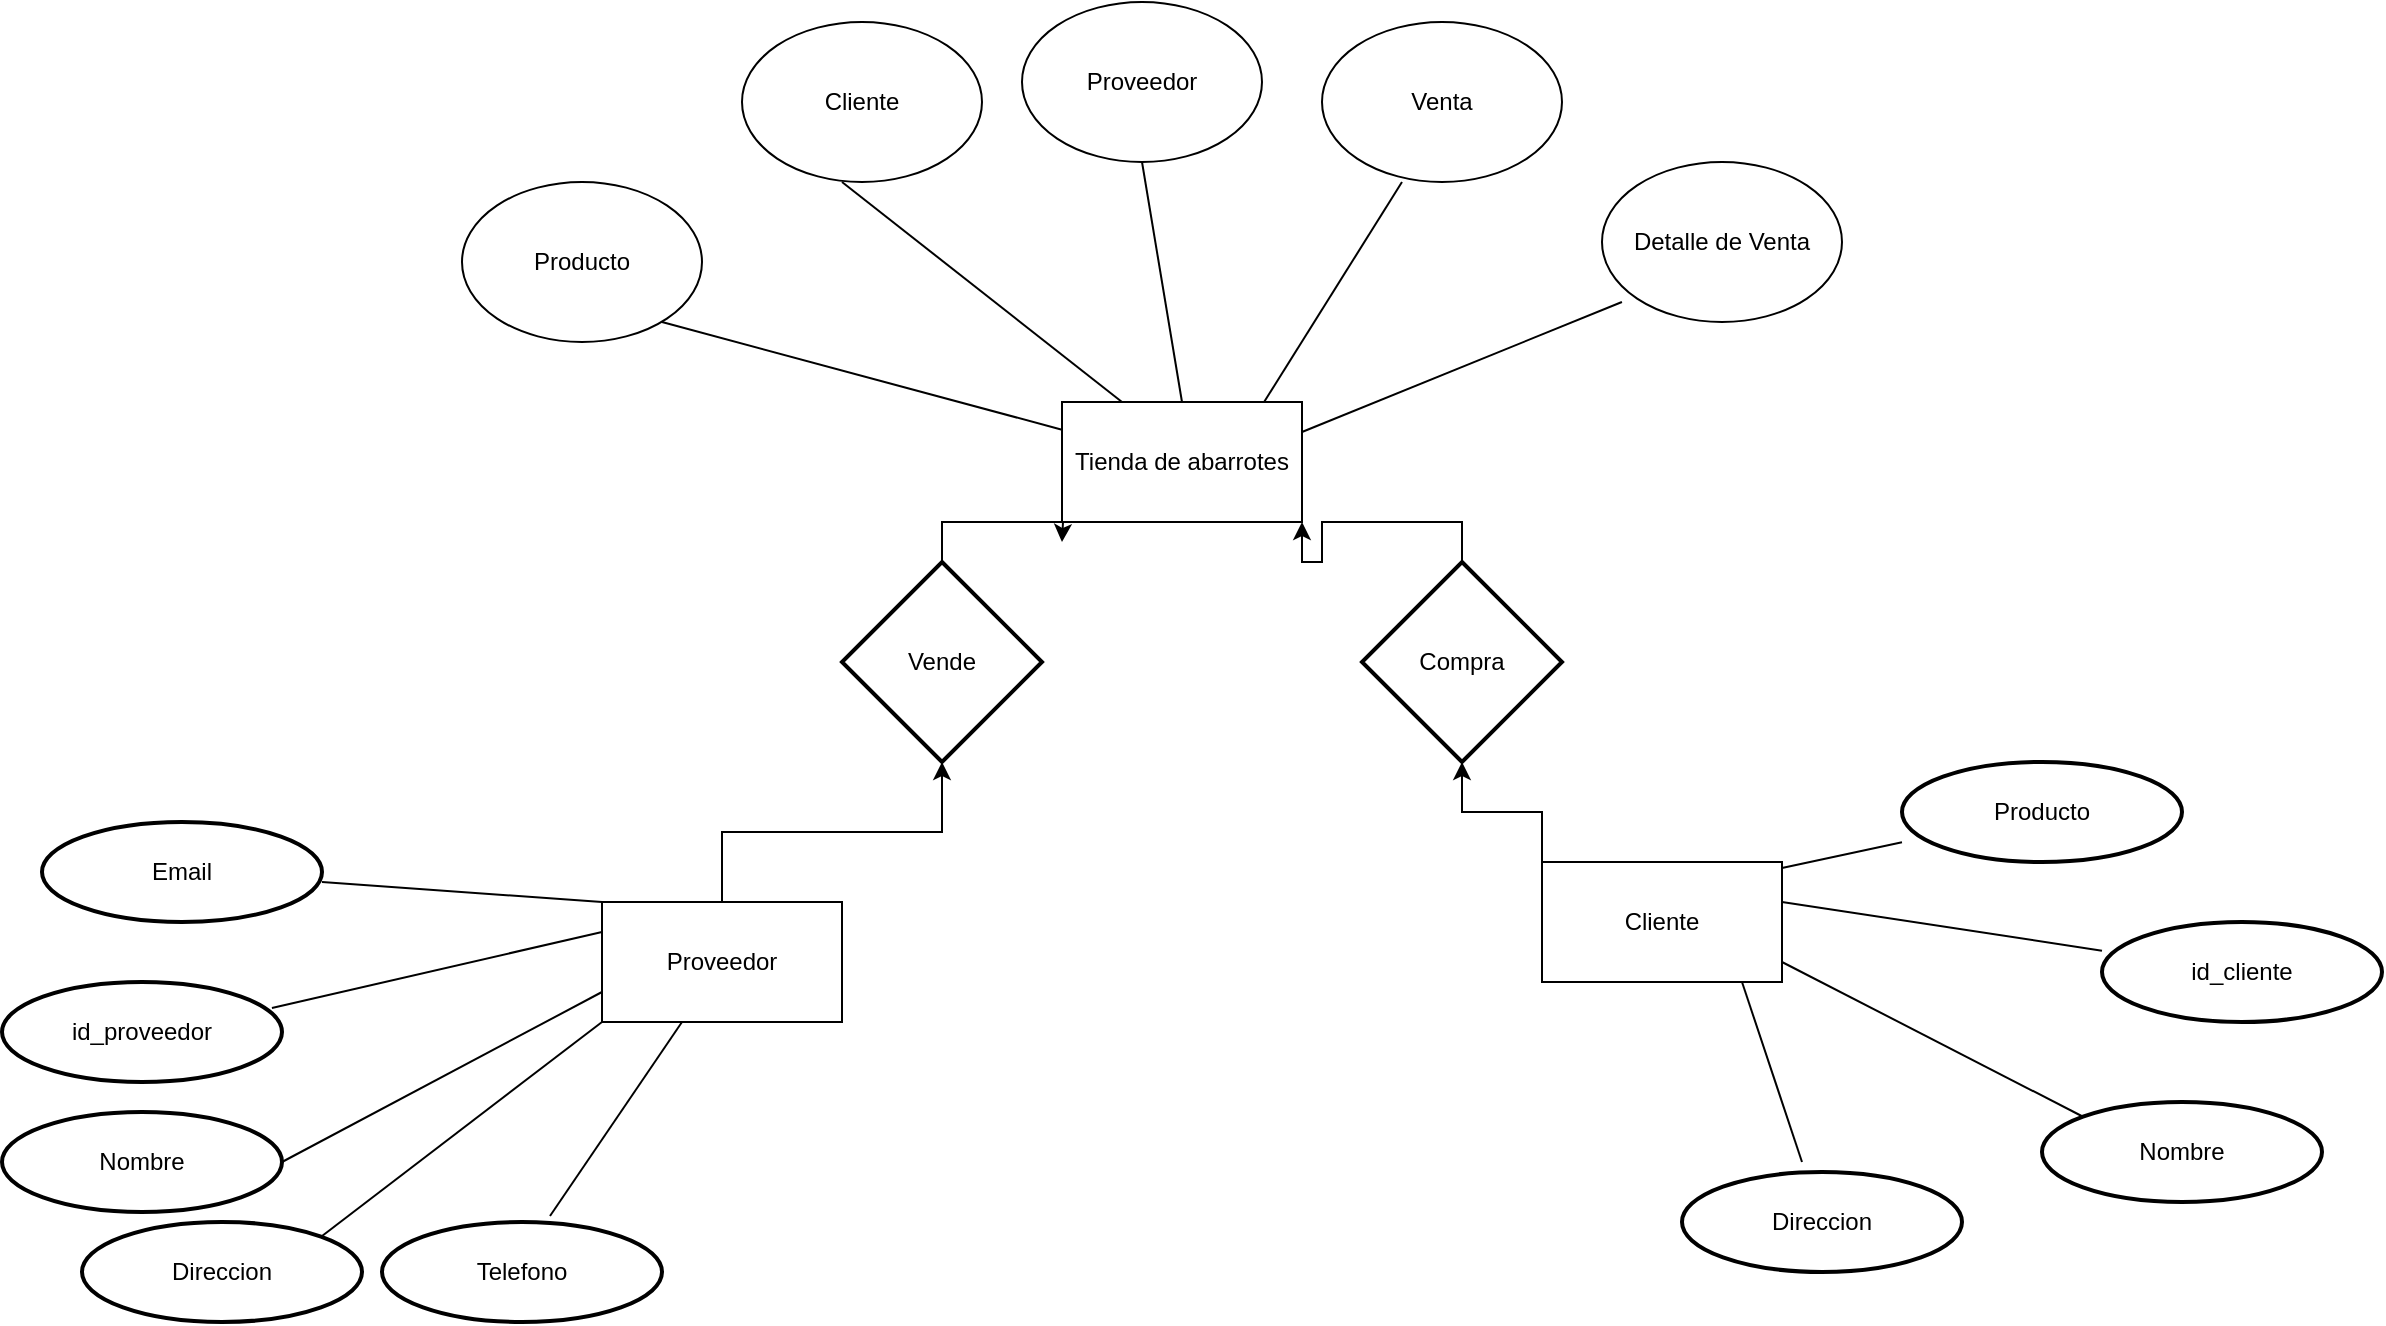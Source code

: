 <mxfile version="23.1.5" type="device">
  <diagram name="Página-1" id="6X5oJjc_eYNXYKUeGqlE">
    <mxGraphModel dx="2088" dy="817" grid="1" gridSize="10" guides="1" tooltips="1" connect="1" arrows="1" fold="1" page="1" pageScale="1" pageWidth="827" pageHeight="1169" math="0" shadow="0">
      <root>
        <mxCell id="0" />
        <mxCell id="1" parent="0" />
        <mxCell id="h-8yNN9zocmhx1JUEkoD-1" value="Tienda de abarrotes" style="rounded=0;whiteSpace=wrap;html=1;" vertex="1" parent="1">
          <mxGeometry x="400" y="230" width="120" height="60" as="geometry" />
        </mxCell>
        <mxCell id="h-8yNN9zocmhx1JUEkoD-2" value="Producto" style="ellipse;whiteSpace=wrap;html=1;container=1;" vertex="1" parent="1">
          <mxGeometry x="100" y="120" width="120" height="80" as="geometry" />
        </mxCell>
        <mxCell id="h-8yNN9zocmhx1JUEkoD-3" value="Cliente" style="ellipse;whiteSpace=wrap;html=1;" vertex="1" parent="1">
          <mxGeometry x="240" y="40" width="120" height="80" as="geometry" />
        </mxCell>
        <mxCell id="h-8yNN9zocmhx1JUEkoD-4" value="Proveedor" style="ellipse;whiteSpace=wrap;html=1;" vertex="1" parent="1">
          <mxGeometry x="380" y="30" width="120" height="80" as="geometry" />
        </mxCell>
        <mxCell id="h-8yNN9zocmhx1JUEkoD-5" value="Venta" style="ellipse;whiteSpace=wrap;html=1;" vertex="1" parent="1">
          <mxGeometry x="530" y="40" width="120" height="80" as="geometry" />
        </mxCell>
        <mxCell id="h-8yNN9zocmhx1JUEkoD-6" value="Detalle de Venta" style="ellipse;whiteSpace=wrap;html=1;" vertex="1" parent="1">
          <mxGeometry x="670" y="110" width="120" height="80" as="geometry" />
        </mxCell>
        <mxCell id="h-8yNN9zocmhx1JUEkoD-13" value="" style="endArrow=none;html=1;rounded=0;" edge="1" parent="1" target="h-8yNN9zocmhx1JUEkoD-1">
          <mxGeometry width="50" height="50" relative="1" as="geometry">
            <mxPoint x="200" y="190" as="sourcePoint" />
            <mxPoint x="250" y="140" as="targetPoint" />
          </mxGeometry>
        </mxCell>
        <mxCell id="h-8yNN9zocmhx1JUEkoD-14" value="" style="endArrow=none;html=1;rounded=0;entryX=0.25;entryY=0;entryDx=0;entryDy=0;" edge="1" parent="1" target="h-8yNN9zocmhx1JUEkoD-1">
          <mxGeometry width="50" height="50" relative="1" as="geometry">
            <mxPoint x="290" y="120" as="sourcePoint" />
            <mxPoint x="490" y="174" as="targetPoint" />
          </mxGeometry>
        </mxCell>
        <mxCell id="h-8yNN9zocmhx1JUEkoD-15" value="" style="endArrow=none;html=1;rounded=0;entryX=0.5;entryY=0;entryDx=0;entryDy=0;exitX=0.5;exitY=1;exitDx=0;exitDy=0;" edge="1" parent="1" source="h-8yNN9zocmhx1JUEkoD-4" target="h-8yNN9zocmhx1JUEkoD-1">
          <mxGeometry width="50" height="50" relative="1" as="geometry">
            <mxPoint x="430" y="110" as="sourcePoint" />
            <mxPoint x="570" y="220" as="targetPoint" />
          </mxGeometry>
        </mxCell>
        <mxCell id="h-8yNN9zocmhx1JUEkoD-16" value="" style="endArrow=none;html=1;rounded=0;entryX=0.842;entryY=0;entryDx=0;entryDy=0;entryPerimeter=0;" edge="1" parent="1" target="h-8yNN9zocmhx1JUEkoD-1">
          <mxGeometry width="50" height="50" relative="1" as="geometry">
            <mxPoint x="570" y="120" as="sourcePoint" />
            <mxPoint x="710" y="230" as="targetPoint" />
          </mxGeometry>
        </mxCell>
        <mxCell id="h-8yNN9zocmhx1JUEkoD-17" value="" style="endArrow=none;html=1;rounded=0;entryX=1;entryY=0.25;entryDx=0;entryDy=0;exitX=0.083;exitY=0.875;exitDx=0;exitDy=0;exitPerimeter=0;" edge="1" parent="1" source="h-8yNN9zocmhx1JUEkoD-6" target="h-8yNN9zocmhx1JUEkoD-1">
          <mxGeometry width="50" height="50" relative="1" as="geometry">
            <mxPoint x="570" y="200" as="sourcePoint" />
            <mxPoint x="710" y="310" as="targetPoint" />
          </mxGeometry>
        </mxCell>
        <mxCell id="h-8yNN9zocmhx1JUEkoD-21" style="edgeStyle=orthogonalEdgeStyle;rounded=0;orthogonalLoop=1;jettySize=auto;html=1;exitX=0.5;exitY=0;exitDx=0;exitDy=0;exitPerimeter=0;" edge="1" parent="1" source="h-8yNN9zocmhx1JUEkoD-18">
          <mxGeometry relative="1" as="geometry">
            <mxPoint x="400" y="300" as="targetPoint" />
          </mxGeometry>
        </mxCell>
        <mxCell id="h-8yNN9zocmhx1JUEkoD-18" value="Vende" style="strokeWidth=2;html=1;shape=mxgraph.flowchart.decision;whiteSpace=wrap;" vertex="1" parent="1">
          <mxGeometry x="290" y="310" width="100" height="100" as="geometry" />
        </mxCell>
        <mxCell id="h-8yNN9zocmhx1JUEkoD-22" value="id_cliente" style="strokeWidth=2;html=1;shape=mxgraph.flowchart.start_1;whiteSpace=wrap;" vertex="1" parent="1">
          <mxGeometry x="920" y="490" width="140" height="50" as="geometry" />
        </mxCell>
        <mxCell id="h-8yNN9zocmhx1JUEkoD-23" style="edgeStyle=orthogonalEdgeStyle;rounded=0;orthogonalLoop=1;jettySize=auto;html=1;exitX=0.5;exitY=1;exitDx=0;exitDy=0;exitPerimeter=0;" edge="1" parent="1" source="h-8yNN9zocmhx1JUEkoD-22" target="h-8yNN9zocmhx1JUEkoD-22">
          <mxGeometry relative="1" as="geometry" />
        </mxCell>
        <mxCell id="h-8yNN9zocmhx1JUEkoD-26" value="Nombre" style="strokeWidth=2;html=1;shape=mxgraph.flowchart.start_1;whiteSpace=wrap;" vertex="1" parent="1">
          <mxGeometry x="890" y="580" width="140" height="50" as="geometry" />
        </mxCell>
        <mxCell id="h-8yNN9zocmhx1JUEkoD-27" value="Direccion" style="strokeWidth=2;html=1;shape=mxgraph.flowchart.start_1;whiteSpace=wrap;" vertex="1" parent="1">
          <mxGeometry x="710" y="615" width="140" height="50" as="geometry" />
        </mxCell>
        <mxCell id="h-8yNN9zocmhx1JUEkoD-28" value="Producto" style="strokeWidth=2;html=1;shape=mxgraph.flowchart.start_1;whiteSpace=wrap;" vertex="1" parent="1">
          <mxGeometry x="820" y="410" width="140" height="50" as="geometry" />
        </mxCell>
        <mxCell id="h-8yNN9zocmhx1JUEkoD-42" style="edgeStyle=orthogonalEdgeStyle;rounded=0;orthogonalLoop=1;jettySize=auto;html=1;exitX=0.5;exitY=0;exitDx=0;exitDy=0;exitPerimeter=0;entryX=1;entryY=1;entryDx=0;entryDy=0;" edge="1" parent="1" source="h-8yNN9zocmhx1JUEkoD-29" target="h-8yNN9zocmhx1JUEkoD-1">
          <mxGeometry relative="1" as="geometry" />
        </mxCell>
        <mxCell id="h-8yNN9zocmhx1JUEkoD-29" value="Compra" style="strokeWidth=2;html=1;shape=mxgraph.flowchart.decision;whiteSpace=wrap;" vertex="1" parent="1">
          <mxGeometry x="550" y="310" width="100" height="100" as="geometry" />
        </mxCell>
        <mxCell id="h-8yNN9zocmhx1JUEkoD-30" style="edgeStyle=orthogonalEdgeStyle;rounded=0;orthogonalLoop=1;jettySize=auto;html=1;exitX=0.5;exitY=1;exitDx=0;exitDy=0;" edge="1" parent="1">
          <mxGeometry relative="1" as="geometry">
            <mxPoint x="280" y="550" as="sourcePoint" />
            <mxPoint x="280" y="550" as="targetPoint" />
          </mxGeometry>
        </mxCell>
        <mxCell id="h-8yNN9zocmhx1JUEkoD-31" value="Cliente" style="rounded=0;whiteSpace=wrap;html=1;" vertex="1" parent="1">
          <mxGeometry x="640" y="460" width="120" height="60" as="geometry" />
        </mxCell>
        <mxCell id="h-8yNN9zocmhx1JUEkoD-33" style="edgeStyle=orthogonalEdgeStyle;rounded=0;orthogonalLoop=1;jettySize=auto;html=1;exitX=0.5;exitY=0;exitDx=0;exitDy=0;" edge="1" parent="1" source="h-8yNN9zocmhx1JUEkoD-32" target="h-8yNN9zocmhx1JUEkoD-18">
          <mxGeometry relative="1" as="geometry" />
        </mxCell>
        <mxCell id="h-8yNN9zocmhx1JUEkoD-32" value="Proveedor" style="rounded=0;whiteSpace=wrap;html=1;" vertex="1" parent="1">
          <mxGeometry x="170" y="480" width="120" height="60" as="geometry" />
        </mxCell>
        <mxCell id="h-8yNN9zocmhx1JUEkoD-34" style="edgeStyle=orthogonalEdgeStyle;rounded=0;orthogonalLoop=1;jettySize=auto;html=1;exitX=0;exitY=0;exitDx=0;exitDy=0;entryX=0.5;entryY=1;entryDx=0;entryDy=0;entryPerimeter=0;" edge="1" parent="1" source="h-8yNN9zocmhx1JUEkoD-31" target="h-8yNN9zocmhx1JUEkoD-29">
          <mxGeometry relative="1" as="geometry" />
        </mxCell>
        <mxCell id="h-8yNN9zocmhx1JUEkoD-36" value="" style="endArrow=none;html=1;rounded=0;" edge="1" parent="1">
          <mxGeometry width="50" height="50" relative="1" as="geometry">
            <mxPoint x="770" y="610" as="sourcePoint" />
            <mxPoint x="740" y="520" as="targetPoint" />
          </mxGeometry>
        </mxCell>
        <mxCell id="h-8yNN9zocmhx1JUEkoD-39" value="" style="endArrow=none;html=1;rounded=0;exitX=0.145;exitY=0.145;exitDx=0;exitDy=0;exitPerimeter=0;" edge="1" parent="1" source="h-8yNN9zocmhx1JUEkoD-26">
          <mxGeometry width="50" height="50" relative="1" as="geometry">
            <mxPoint x="790" y="600" as="sourcePoint" />
            <mxPoint x="760" y="510" as="targetPoint" />
          </mxGeometry>
        </mxCell>
        <mxCell id="h-8yNN9zocmhx1JUEkoD-40" value="" style="endArrow=none;html=1;rounded=0;" edge="1" parent="1" source="h-8yNN9zocmhx1JUEkoD-22">
          <mxGeometry width="50" height="50" relative="1" as="geometry">
            <mxPoint x="910" y="557" as="sourcePoint" />
            <mxPoint x="760" y="480" as="targetPoint" />
          </mxGeometry>
        </mxCell>
        <mxCell id="h-8yNN9zocmhx1JUEkoD-41" value="" style="endArrow=none;html=1;rounded=0;" edge="1" parent="1" source="h-8yNN9zocmhx1JUEkoD-28">
          <mxGeometry width="50" height="50" relative="1" as="geometry">
            <mxPoint x="910" y="540" as="sourcePoint" />
            <mxPoint x="760" y="463" as="targetPoint" />
          </mxGeometry>
        </mxCell>
        <mxCell id="h-8yNN9zocmhx1JUEkoD-43" value="Nombre" style="strokeWidth=2;html=1;shape=mxgraph.flowchart.start_1;whiteSpace=wrap;" vertex="1" parent="1">
          <mxGeometry x="-130" y="585" width="140" height="50" as="geometry" />
        </mxCell>
        <mxCell id="h-8yNN9zocmhx1JUEkoD-44" value="Telefono" style="strokeWidth=2;html=1;shape=mxgraph.flowchart.start_1;whiteSpace=wrap;" vertex="1" parent="1">
          <mxGeometry x="60" y="640" width="140" height="50" as="geometry" />
        </mxCell>
        <mxCell id="h-8yNN9zocmhx1JUEkoD-45" value="id_proveedor" style="strokeWidth=2;html=1;shape=mxgraph.flowchart.start_1;whiteSpace=wrap;" vertex="1" parent="1">
          <mxGeometry x="-130" y="520" width="140" height="50" as="geometry" />
        </mxCell>
        <mxCell id="h-8yNN9zocmhx1JUEkoD-46" value="Direccion" style="strokeWidth=2;html=1;shape=mxgraph.flowchart.start_1;whiteSpace=wrap;" vertex="1" parent="1">
          <mxGeometry x="-90" y="640" width="140" height="50" as="geometry" />
        </mxCell>
        <mxCell id="h-8yNN9zocmhx1JUEkoD-47" value="Email" style="strokeWidth=2;html=1;shape=mxgraph.flowchart.start_1;whiteSpace=wrap;" vertex="1" parent="1">
          <mxGeometry x="-110" y="440" width="140" height="50" as="geometry" />
        </mxCell>
        <mxCell id="h-8yNN9zocmhx1JUEkoD-48" value="" style="endArrow=none;html=1;rounded=0;entryX=0;entryY=0;entryDx=0;entryDy=0;" edge="1" parent="1" target="h-8yNN9zocmhx1JUEkoD-32">
          <mxGeometry width="50" height="50" relative="1" as="geometry">
            <mxPoint x="30" y="470" as="sourcePoint" />
            <mxPoint x="80" y="420" as="targetPoint" />
          </mxGeometry>
        </mxCell>
        <mxCell id="h-8yNN9zocmhx1JUEkoD-49" value="" style="endArrow=none;html=1;rounded=0;entryX=0;entryY=0.25;entryDx=0;entryDy=0;exitX=0.964;exitY=0.26;exitDx=0;exitDy=0;exitPerimeter=0;" edge="1" parent="1" source="h-8yNN9zocmhx1JUEkoD-45" target="h-8yNN9zocmhx1JUEkoD-32">
          <mxGeometry width="50" height="50" relative="1" as="geometry">
            <mxPoint x="40" y="480" as="sourcePoint" />
            <mxPoint x="180" y="490" as="targetPoint" />
          </mxGeometry>
        </mxCell>
        <mxCell id="h-8yNN9zocmhx1JUEkoD-50" value="" style="endArrow=none;html=1;rounded=0;entryX=0;entryY=0.75;entryDx=0;entryDy=0;exitX=1;exitY=0.5;exitDx=0;exitDy=0;exitPerimeter=0;" edge="1" parent="1" source="h-8yNN9zocmhx1JUEkoD-43" target="h-8yNN9zocmhx1JUEkoD-32">
          <mxGeometry width="50" height="50" relative="1" as="geometry">
            <mxPoint x="50" y="490" as="sourcePoint" />
            <mxPoint x="190" y="500" as="targetPoint" />
          </mxGeometry>
        </mxCell>
        <mxCell id="h-8yNN9zocmhx1JUEkoD-51" value="" style="endArrow=none;html=1;rounded=0;entryX=0;entryY=1;entryDx=0;entryDy=0;exitX=0.855;exitY=0.145;exitDx=0;exitDy=0;exitPerimeter=0;" edge="1" parent="1" source="h-8yNN9zocmhx1JUEkoD-46" target="h-8yNN9zocmhx1JUEkoD-32">
          <mxGeometry width="50" height="50" relative="1" as="geometry">
            <mxPoint x="60" y="500" as="sourcePoint" />
            <mxPoint x="200" y="510" as="targetPoint" />
          </mxGeometry>
        </mxCell>
        <mxCell id="h-8yNN9zocmhx1JUEkoD-52" value="" style="endArrow=none;html=1;rounded=0;exitX=0.6;exitY=-0.06;exitDx=0;exitDy=0;exitPerimeter=0;" edge="1" parent="1" source="h-8yNN9zocmhx1JUEkoD-44">
          <mxGeometry width="50" height="50" relative="1" as="geometry">
            <mxPoint x="150" y="630" as="sourcePoint" />
            <mxPoint x="210" y="540" as="targetPoint" />
          </mxGeometry>
        </mxCell>
      </root>
    </mxGraphModel>
  </diagram>
</mxfile>
